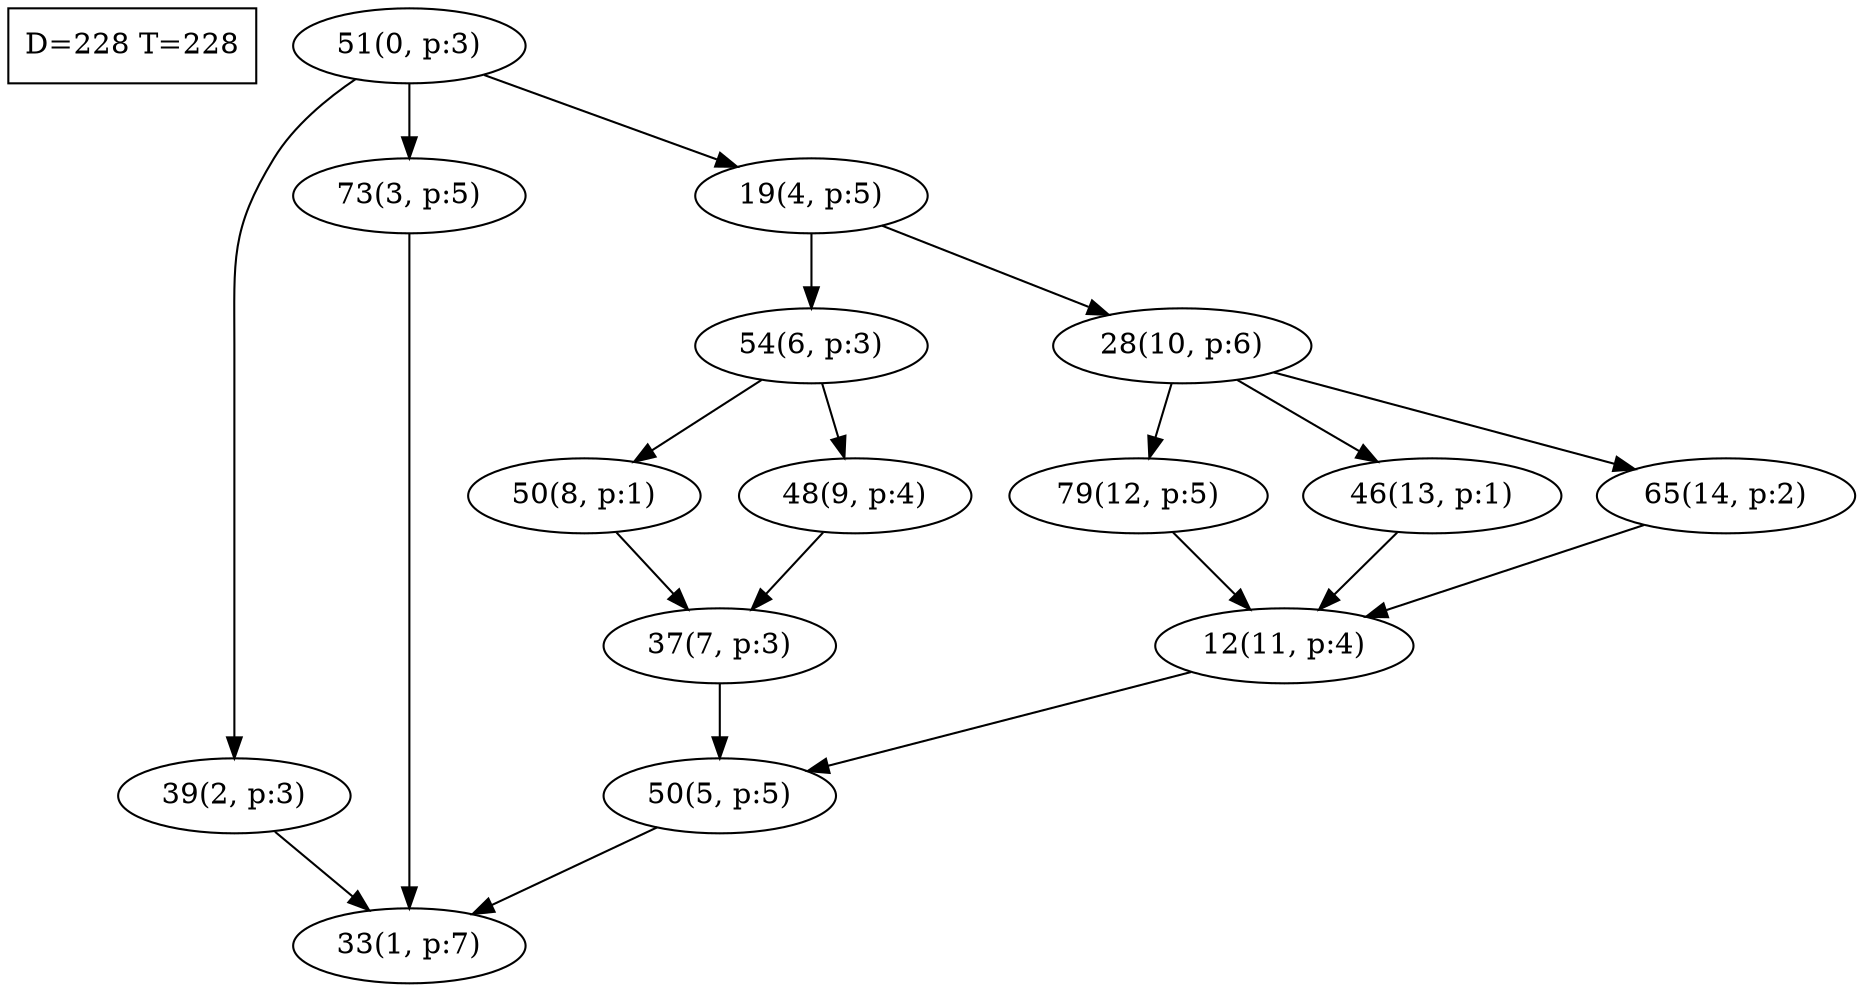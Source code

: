 digraph Task {
i [shape=box, label="D=228 T=228"]; 
0 [label="51(0, p:3)"];
1 [label="33(1, p:7)"];
2 [label="39(2, p:3)"];
3 [label="73(3, p:5)"];
4 [label="19(4, p:5)"];
5 [label="50(5, p:5)"];
6 [label="54(6, p:3)"];
7 [label="37(7, p:3)"];
8 [label="50(8, p:1)"];
9 [label="48(9, p:4)"];
10 [label="28(10, p:6)"];
11 [label="12(11, p:4)"];
12 [label="79(12, p:5)"];
13 [label="46(13, p:1)"];
14 [label="65(14, p:2)"];
0 -> 2;
0 -> 3;
0 -> 4;
2 -> 1;
3 -> 1;
4 -> 6;
4 -> 10;
5 -> 1;
6 -> 8;
6 -> 9;
7 -> 5;
8 -> 7;
9 -> 7;
10 -> 12;
10 -> 13;
10 -> 14;
11 -> 5;
12 -> 11;
13 -> 11;
14 -> 11;
}